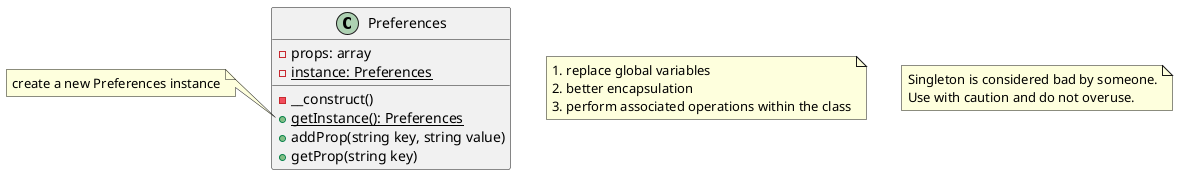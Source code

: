 @startuml Singleton
class Preferences {
    -props: array
    -{static} instance: Preferences
    -__construct()
    +{static} getInstance(): Preferences
    +addProp(string key, string value)
    +getProp(string key)
}

note left of Preferences::"getInstance()"
    create a new Preferences instance
end note

note as n1
    1. replace global variables
    2. better encapsulation
    3. perform associated operations within the class
end note

note as n2
    Singleton is considered bad by someone.
    Use with caution and do not overuse.
end note

@enduml
